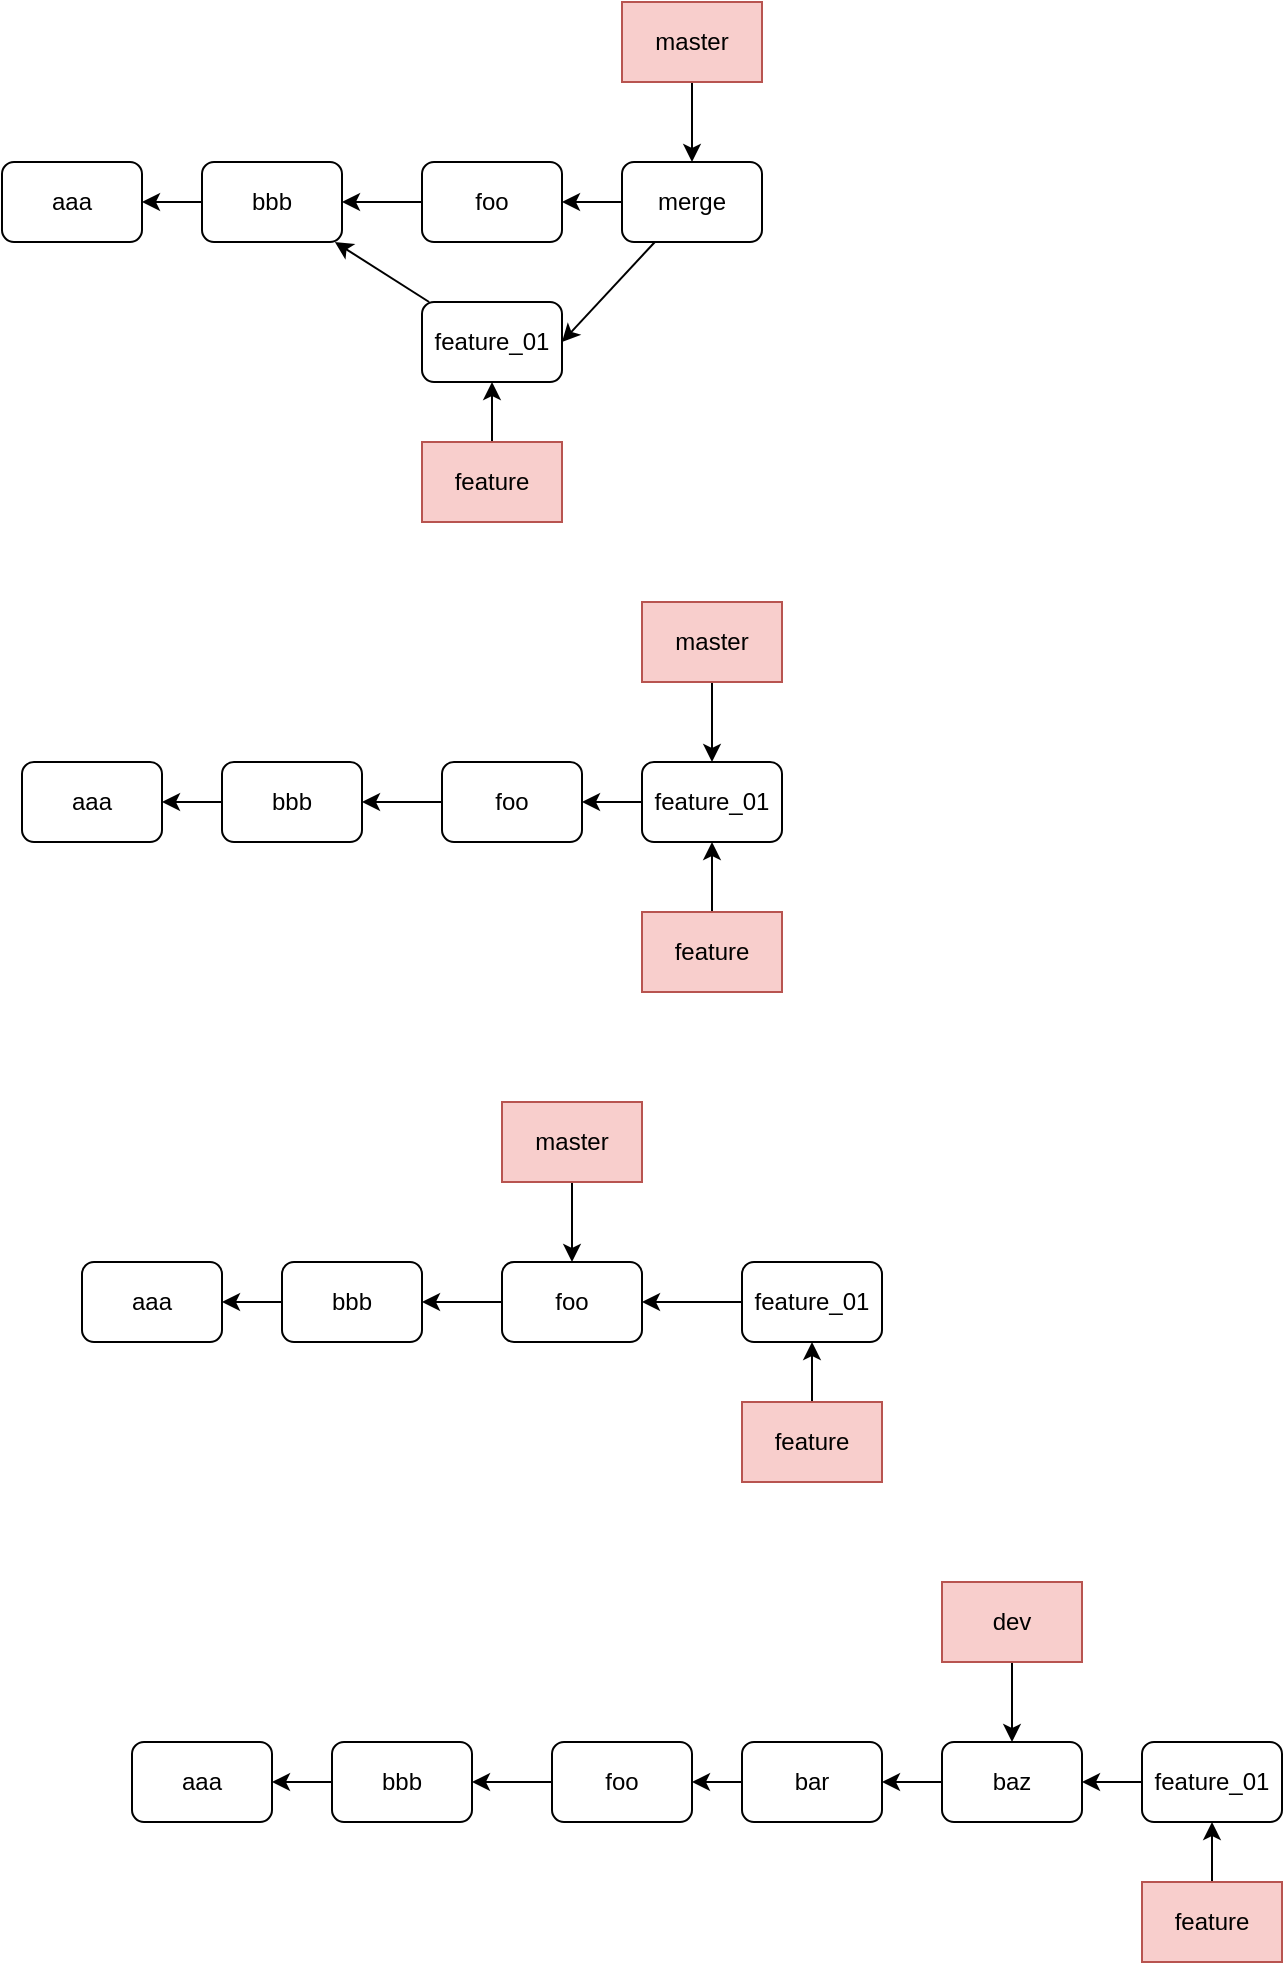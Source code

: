 <mxfile>
    <diagram id="UpdGIGRFu2FQUEeEVODX" name="第 1 页">
        <mxGraphModel dx="706" dy="461" grid="1" gridSize="10" guides="1" tooltips="1" connect="1" arrows="1" fold="1" page="1" pageScale="1" pageWidth="827" pageHeight="1169" math="0" shadow="0">
            <root>
                <mxCell id="0"/>
                <mxCell id="1" parent="0"/>
                <mxCell id="2" value="aaa" style="rounded=1;whiteSpace=wrap;html=1;" parent="1" vertex="1">
                    <mxGeometry x="110" y="170" width="70" height="40" as="geometry"/>
                </mxCell>
                <mxCell id="8" value="" style="edgeStyle=none;html=1;" parent="1" source="5" target="2" edge="1">
                    <mxGeometry relative="1" as="geometry"/>
                </mxCell>
                <mxCell id="5" value="bbb" style="rounded=1;whiteSpace=wrap;html=1;" parent="1" vertex="1">
                    <mxGeometry x="210" y="170" width="70" height="40" as="geometry"/>
                </mxCell>
                <mxCell id="9" value="" style="edgeStyle=none;html=1;" parent="1" source="6" target="5" edge="1">
                    <mxGeometry relative="1" as="geometry"/>
                </mxCell>
                <mxCell id="6" value="foo" style="rounded=1;whiteSpace=wrap;html=1;" parent="1" vertex="1">
                    <mxGeometry x="320" y="170" width="70" height="40" as="geometry"/>
                </mxCell>
                <mxCell id="68" value="" style="edgeStyle=none;html=1;" parent="1" source="66" target="67" edge="1">
                    <mxGeometry relative="1" as="geometry"/>
                </mxCell>
                <mxCell id="66" value="feature" style="rounded=0;whiteSpace=wrap;html=1;fillColor=#f8cecc;strokeColor=#b85450;" parent="1" vertex="1">
                    <mxGeometry x="320" y="310" width="70" height="40" as="geometry"/>
                </mxCell>
                <mxCell id="69" value="" style="edgeStyle=none;html=1;" parent="1" source="67" target="5" edge="1">
                    <mxGeometry relative="1" as="geometry"/>
                </mxCell>
                <mxCell id="67" value="feature_01" style="rounded=1;whiteSpace=wrap;html=1;" parent="1" vertex="1">
                    <mxGeometry x="320" y="240" width="70" height="40" as="geometry"/>
                </mxCell>
                <mxCell id="73" value="" style="edgeStyle=none;html=1;" edge="1" parent="1" source="70" target="6">
                    <mxGeometry relative="1" as="geometry"/>
                </mxCell>
                <mxCell id="74" style="edgeStyle=none;html=1;entryX=1;entryY=0.5;entryDx=0;entryDy=0;" edge="1" parent="1" source="70" target="67">
                    <mxGeometry relative="1" as="geometry"/>
                </mxCell>
                <mxCell id="70" value="merge" style="rounded=1;whiteSpace=wrap;html=1;" vertex="1" parent="1">
                    <mxGeometry x="420" y="170" width="70" height="40" as="geometry"/>
                </mxCell>
                <mxCell id="72" value="" style="edgeStyle=none;html=1;" edge="1" parent="1" source="71" target="70">
                    <mxGeometry relative="1" as="geometry"/>
                </mxCell>
                <mxCell id="71" value="master" style="rounded=0;whiteSpace=wrap;html=1;fillColor=#f8cecc;strokeColor=#b85450;" vertex="1" parent="1">
                    <mxGeometry x="420" y="90" width="70" height="40" as="geometry"/>
                </mxCell>
                <mxCell id="75" value="aaa" style="rounded=1;whiteSpace=wrap;html=1;" vertex="1" parent="1">
                    <mxGeometry x="120" y="470" width="70" height="40" as="geometry"/>
                </mxCell>
                <mxCell id="76" value="" style="edgeStyle=none;html=1;" edge="1" parent="1" source="77" target="75">
                    <mxGeometry relative="1" as="geometry"/>
                </mxCell>
                <mxCell id="77" value="bbb" style="rounded=1;whiteSpace=wrap;html=1;" vertex="1" parent="1">
                    <mxGeometry x="220" y="470" width="70" height="40" as="geometry"/>
                </mxCell>
                <mxCell id="78" value="" style="edgeStyle=none;html=1;" edge="1" parent="1" source="79" target="77">
                    <mxGeometry relative="1" as="geometry"/>
                </mxCell>
                <mxCell id="79" value="foo" style="rounded=1;whiteSpace=wrap;html=1;" vertex="1" parent="1">
                    <mxGeometry x="330" y="470" width="70" height="40" as="geometry"/>
                </mxCell>
                <mxCell id="80" value="" style="edgeStyle=none;html=1;" edge="1" parent="1" source="81" target="83">
                    <mxGeometry relative="1" as="geometry"/>
                </mxCell>
                <mxCell id="81" value="feature" style="rounded=0;whiteSpace=wrap;html=1;fillColor=#f8cecc;strokeColor=#b85450;" vertex="1" parent="1">
                    <mxGeometry x="430" y="545" width="70" height="40" as="geometry"/>
                </mxCell>
                <mxCell id="83" value="feature_01" style="rounded=1;whiteSpace=wrap;html=1;" vertex="1" parent="1">
                    <mxGeometry x="430" y="470" width="70" height="40" as="geometry"/>
                </mxCell>
                <mxCell id="84" value="" style="edgeStyle=none;html=1;" edge="1" parent="1" target="79">
                    <mxGeometry relative="1" as="geometry">
                        <mxPoint x="430" y="490" as="sourcePoint"/>
                    </mxGeometry>
                </mxCell>
                <mxCell id="87" value="" style="edgeStyle=none;html=1;" edge="1" parent="1" source="88">
                    <mxGeometry relative="1" as="geometry">
                        <mxPoint x="465" y="470" as="targetPoint"/>
                    </mxGeometry>
                </mxCell>
                <mxCell id="88" value="master" style="rounded=0;whiteSpace=wrap;html=1;fillColor=#f8cecc;strokeColor=#b85450;" vertex="1" parent="1">
                    <mxGeometry x="430" y="390" width="70" height="40" as="geometry"/>
                </mxCell>
                <mxCell id="90" value="aaa" style="rounded=1;whiteSpace=wrap;html=1;" vertex="1" parent="1">
                    <mxGeometry x="150" y="720" width="70" height="40" as="geometry"/>
                </mxCell>
                <mxCell id="91" value="" style="edgeStyle=none;html=1;" edge="1" parent="1" source="92" target="90">
                    <mxGeometry relative="1" as="geometry"/>
                </mxCell>
                <mxCell id="92" value="bbb" style="rounded=1;whiteSpace=wrap;html=1;" vertex="1" parent="1">
                    <mxGeometry x="250" y="720" width="70" height="40" as="geometry"/>
                </mxCell>
                <mxCell id="93" value="" style="edgeStyle=none;html=1;" edge="1" parent="1" source="95" target="92">
                    <mxGeometry relative="1" as="geometry"/>
                </mxCell>
                <mxCell id="95" value="foo" style="rounded=1;whiteSpace=wrap;html=1;" vertex="1" parent="1">
                    <mxGeometry x="360" y="720" width="70" height="40" as="geometry"/>
                </mxCell>
                <mxCell id="103" value="" style="edgeStyle=none;html=1;" edge="1" parent="1" source="104">
                    <mxGeometry relative="1" as="geometry">
                        <mxPoint x="395" y="720" as="targetPoint"/>
                    </mxGeometry>
                </mxCell>
                <mxCell id="104" value="master" style="rounded=0;whiteSpace=wrap;html=1;fillColor=#f8cecc;strokeColor=#b85450;" vertex="1" parent="1">
                    <mxGeometry x="360" y="640" width="70" height="40" as="geometry"/>
                </mxCell>
                <mxCell id="105" value="" style="edgeStyle=none;html=1;" edge="1" parent="1" source="106" target="108">
                    <mxGeometry relative="1" as="geometry"/>
                </mxCell>
                <mxCell id="106" value="feature" style="rounded=0;whiteSpace=wrap;html=1;fillColor=#f8cecc;strokeColor=#b85450;" vertex="1" parent="1">
                    <mxGeometry x="480" y="790" width="70" height="40" as="geometry"/>
                </mxCell>
                <mxCell id="109" value="" style="edgeStyle=none;html=1;" edge="1" parent="1" source="108" target="95">
                    <mxGeometry relative="1" as="geometry"/>
                </mxCell>
                <mxCell id="108" value="feature_01" style="rounded=1;whiteSpace=wrap;html=1;" vertex="1" parent="1">
                    <mxGeometry x="480" y="720" width="70" height="40" as="geometry"/>
                </mxCell>
                <mxCell id="113" value="aaa" style="rounded=1;whiteSpace=wrap;html=1;" vertex="1" parent="1">
                    <mxGeometry x="175" y="960" width="70" height="40" as="geometry"/>
                </mxCell>
                <mxCell id="114" value="" style="edgeStyle=none;html=1;" edge="1" parent="1" source="115" target="113">
                    <mxGeometry relative="1" as="geometry"/>
                </mxCell>
                <mxCell id="115" value="bbb" style="rounded=1;whiteSpace=wrap;html=1;" vertex="1" parent="1">
                    <mxGeometry x="275" y="960" width="70" height="40" as="geometry"/>
                </mxCell>
                <mxCell id="116" value="" style="edgeStyle=none;html=1;" edge="1" parent="1" source="117" target="115">
                    <mxGeometry relative="1" as="geometry"/>
                </mxCell>
                <mxCell id="117" value="foo" style="rounded=1;whiteSpace=wrap;html=1;" vertex="1" parent="1">
                    <mxGeometry x="385" y="960" width="70" height="40" as="geometry"/>
                </mxCell>
                <mxCell id="118" value="" style="edgeStyle=none;html=1;" edge="1" parent="1" source="119" target="121">
                    <mxGeometry relative="1" as="geometry"/>
                </mxCell>
                <mxCell id="119" value="feature" style="rounded=0;whiteSpace=wrap;html=1;fillColor=#f8cecc;strokeColor=#b85450;" vertex="1" parent="1">
                    <mxGeometry x="680" y="1030" width="70" height="40" as="geometry"/>
                </mxCell>
                <mxCell id="134" value="" style="edgeStyle=none;html=1;" edge="1" parent="1" source="121" target="130">
                    <mxGeometry relative="1" as="geometry"/>
                </mxCell>
                <mxCell id="121" value="feature_01" style="rounded=1;whiteSpace=wrap;html=1;" vertex="1" parent="1">
                    <mxGeometry x="680" y="960" width="70" height="40" as="geometry"/>
                </mxCell>
                <mxCell id="125" value="" style="edgeStyle=none;html=1;" edge="1" parent="1" source="126">
                    <mxGeometry relative="1" as="geometry">
                        <mxPoint x="615" y="960" as="targetPoint"/>
                    </mxGeometry>
                </mxCell>
                <mxCell id="126" value="dev" style="rounded=0;whiteSpace=wrap;html=1;fillColor=#f8cecc;strokeColor=#b85450;" vertex="1" parent="1">
                    <mxGeometry x="580" y="880" width="70" height="40" as="geometry"/>
                </mxCell>
                <mxCell id="131" value="" style="edgeStyle=none;html=1;" edge="1" parent="1" source="129" target="117">
                    <mxGeometry relative="1" as="geometry"/>
                </mxCell>
                <mxCell id="129" value="bar" style="rounded=1;whiteSpace=wrap;html=1;" vertex="1" parent="1">
                    <mxGeometry x="480" y="960" width="70" height="40" as="geometry"/>
                </mxCell>
                <mxCell id="132" value="" style="edgeStyle=none;html=1;" edge="1" parent="1" source="130" target="129">
                    <mxGeometry relative="1" as="geometry"/>
                </mxCell>
                <mxCell id="130" value="baz" style="rounded=1;whiteSpace=wrap;html=1;" vertex="1" parent="1">
                    <mxGeometry x="580" y="960" width="70" height="40" as="geometry"/>
                </mxCell>
            </root>
        </mxGraphModel>
    </diagram>
</mxfile>